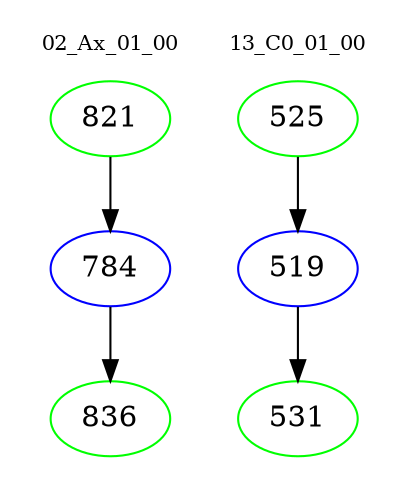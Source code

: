 digraph{
subgraph cluster_0 {
color = white
label = "02_Ax_01_00";
fontsize=10;
T0_821 [label="821", color="green"]
T0_821 -> T0_784 [color="black"]
T0_784 [label="784", color="blue"]
T0_784 -> T0_836 [color="black"]
T0_836 [label="836", color="green"]
}
subgraph cluster_1 {
color = white
label = "13_C0_01_00";
fontsize=10;
T1_525 [label="525", color="green"]
T1_525 -> T1_519 [color="black"]
T1_519 [label="519", color="blue"]
T1_519 -> T1_531 [color="black"]
T1_531 [label="531", color="green"]
}
}
